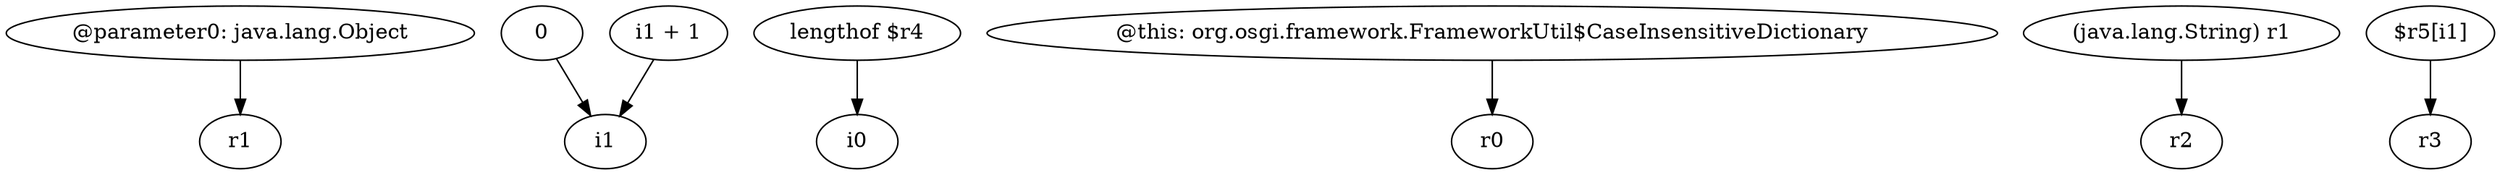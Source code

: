 digraph g {
0[label="@parameter0: java.lang.Object"]
1[label="r1"]
0->1[label=""]
2[label="0"]
3[label="i1"]
2->3[label=""]
4[label="lengthof $r4"]
5[label="i0"]
4->5[label=""]
6[label="@this: org.osgi.framework.FrameworkUtil$CaseInsensitiveDictionary"]
7[label="r0"]
6->7[label=""]
8[label="i1 + 1"]
8->3[label=""]
9[label="(java.lang.String) r1"]
10[label="r2"]
9->10[label=""]
11[label="$r5[i1]"]
12[label="r3"]
11->12[label=""]
}